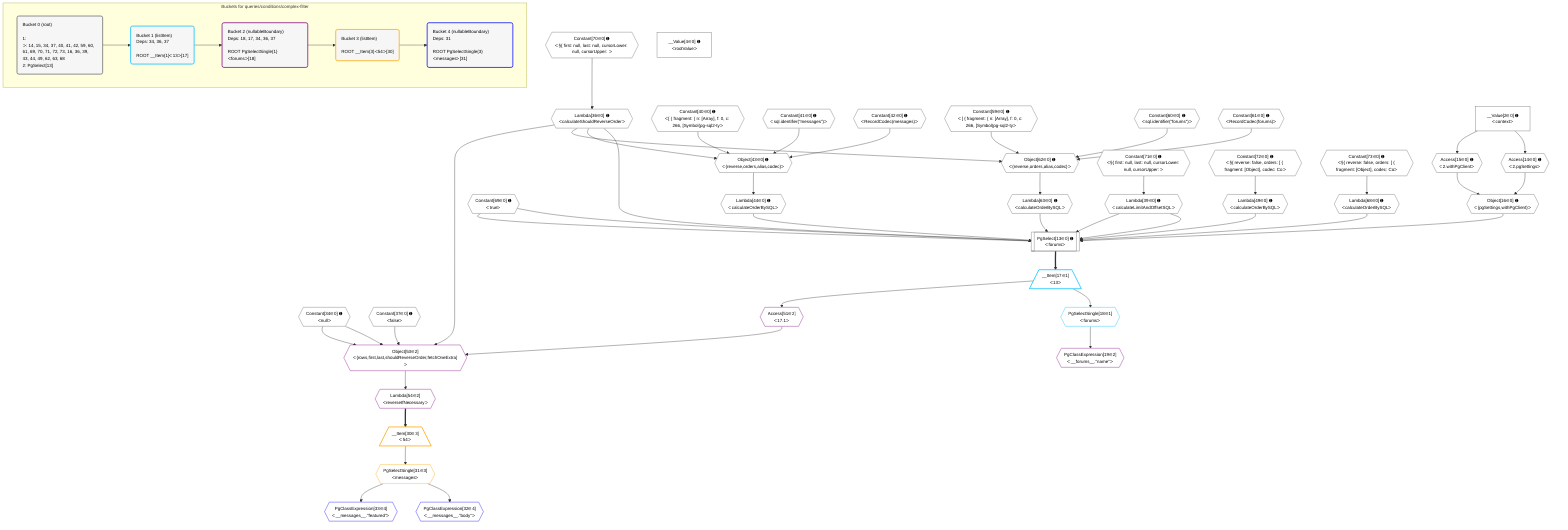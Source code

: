 %%{init: {'themeVariables': { 'fontSize': '12px'}}}%%
graph TD
    classDef path fill:#eee,stroke:#000,color:#000
    classDef plan fill:#fff,stroke-width:1px,color:#000
    classDef itemplan fill:#fff,stroke-width:2px,color:#000
    classDef unbatchedplan fill:#dff,stroke-width:1px,color:#000
    classDef sideeffectplan fill:#fcc,stroke-width:2px,color:#000
    classDef bucket fill:#f6f6f6,color:#000,stroke-width:2px,text-align:left


    %% plan dependencies
    PgSelect13[["PgSelect[13∈0] ➊<br />ᐸforumsᐳ"]]:::plan
    Object16{{"Object[16∈0] ➊<br />ᐸ{pgSettings,withPgClient}ᐳ"}}:::plan
    Constant69{{"Constant[69∈0] ➊<br />ᐸtrueᐳ"}}:::plan
    Lambda39{{"Lambda[39∈0] ➊<br />ᐸcalculateLimitAndOffsetSQLᐳ"}}:::plan
    Lambda44{{"Lambda[44∈0] ➊<br />ᐸcalculateOrderBySQLᐳ"}}:::plan
    Lambda49{{"Lambda[49∈0] ➊<br />ᐸcalculateOrderBySQLᐳ"}}:::plan
    Lambda36{{"Lambda[36∈0] ➊<br />ᐸcalculateShouldReverseOrderᐳ"}}:::plan
    Lambda63{{"Lambda[63∈0] ➊<br />ᐸcalculateOrderBySQLᐳ"}}:::plan
    Lambda68{{"Lambda[68∈0] ➊<br />ᐸcalculateOrderBySQLᐳ"}}:::plan
    Object16 & Constant69 & Constant69 & Lambda39 & Lambda44 & Lambda49 & Lambda36 & Lambda39 & Lambda63 & Lambda68 --> PgSelect13
    Object43{{"Object[43∈0] ➊<br />ᐸ{reverse,orders,alias,codec}ᐳ"}}:::plan
    Constant40{{"Constant[40∈0] ➊<br />ᐸ[ { fragment: { n: [Array], f: 0, c: 266, [Symbol(pg-sql2-tyᐳ"}}:::plan
    Constant41{{"Constant[41∈0] ➊<br />ᐸsql.identifier(”messages”)ᐳ"}}:::plan
    Constant42{{"Constant[42∈0] ➊<br />ᐸRecordCodec(messages)ᐳ"}}:::plan
    Lambda36 & Constant40 & Constant41 & Constant42 --> Object43
    Object62{{"Object[62∈0] ➊<br />ᐸ{reverse,orders,alias,codec}ᐳ"}}:::plan
    Constant59{{"Constant[59∈0] ➊<br />ᐸ[ { fragment: { n: [Array], f: 0, c: 266, [Symbol(pg-sql2-tyᐳ"}}:::plan
    Constant60{{"Constant[60∈0] ➊<br />ᐸsql.identifier(”forums”)ᐳ"}}:::plan
    Constant61{{"Constant[61∈0] ➊<br />ᐸRecordCodec(forums)ᐳ"}}:::plan
    Lambda36 & Constant59 & Constant60 & Constant61 --> Object62
    Access14{{"Access[14∈0] ➊<br />ᐸ2.pgSettingsᐳ"}}:::plan
    Access15{{"Access[15∈0] ➊<br />ᐸ2.withPgClientᐳ"}}:::plan
    Access14 & Access15 --> Object16
    __Value2["__Value[2∈0] ➊<br />ᐸcontextᐳ"]:::plan
    __Value2 --> Access14
    __Value2 --> Access15
    Constant70{{"Constant[70∈0] ➊<br />ᐸ§{ first: null, last: null, cursorLower: null, cursorUpper: ᐳ"}}:::plan
    Constant70 --> Lambda36
    Constant71{{"Constant[71∈0] ➊<br />ᐸ§{ first: null, last: null, cursorLower: null, cursorUpper: ᐳ"}}:::plan
    Constant71 --> Lambda39
    Object43 --> Lambda44
    Constant72{{"Constant[72∈0] ➊<br />ᐸ§{ reverse: false, orders: [ { fragment: [Object], codec: Coᐳ"}}:::plan
    Constant72 --> Lambda49
    Object62 --> Lambda63
    Constant73{{"Constant[73∈0] ➊<br />ᐸ§{ reverse: false, orders: [ { fragment: [Object], codec: Coᐳ"}}:::plan
    Constant73 --> Lambda68
    __Value4["__Value[4∈0] ➊<br />ᐸrootValueᐳ"]:::plan
    Constant34{{"Constant[34∈0] ➊<br />ᐸnullᐳ"}}:::plan
    Constant37{{"Constant[37∈0] ➊<br />ᐸfalseᐳ"}}:::plan
    __Item17[/"__Item[17∈1]<br />ᐸ13ᐳ"\]:::itemplan
    PgSelect13 ==> __Item17
    PgSelectSingle18{{"PgSelectSingle[18∈1]<br />ᐸforumsᐳ"}}:::plan
    __Item17 --> PgSelectSingle18
    Object53{{"Object[53∈2]<br />ᐸ{rows,first,last,shouldReverseOrder,fetchOneExtra}ᐳ"}}:::plan
    Access51{{"Access[51∈2]<br />ᐸ17.1ᐳ"}}:::plan
    Access51 & Constant34 & Constant34 & Lambda36 & Constant37 --> Object53
    PgClassExpression19{{"PgClassExpression[19∈2]<br />ᐸ__forums__.”name”ᐳ"}}:::plan
    PgSelectSingle18 --> PgClassExpression19
    __Item17 --> Access51
    Lambda54{{"Lambda[54∈2]<br />ᐸreverseIfNecessaryᐳ"}}:::plan
    Object53 --> Lambda54
    __Item30[/"__Item[30∈3]<br />ᐸ54ᐳ"\]:::itemplan
    Lambda54 ==> __Item30
    PgSelectSingle31{{"PgSelectSingle[31∈3]<br />ᐸmessagesᐳ"}}:::plan
    __Item30 --> PgSelectSingle31
    PgClassExpression32{{"PgClassExpression[32∈4]<br />ᐸ__messages__.”body”ᐳ"}}:::plan
    PgSelectSingle31 --> PgClassExpression32
    PgClassExpression33{{"PgClassExpression[33∈4]<br />ᐸ__messages__.”featured”ᐳ"}}:::plan
    PgSelectSingle31 --> PgClassExpression33

    %% define steps

    subgraph "Buckets for queries/conditions/complex-filter"
    Bucket0("Bucket 0 (root)<br /><br />1: <br />ᐳ: 14, 15, 34, 37, 40, 41, 42, 59, 60, 61, 69, 70, 71, 72, 73, 16, 36, 39, 43, 44, 49, 62, 63, 68<br />2: PgSelect[13]"):::bucket
    classDef bucket0 stroke:#696969
    class Bucket0,__Value2,__Value4,PgSelect13,Access14,Access15,Object16,Constant34,Lambda36,Constant37,Lambda39,Constant40,Constant41,Constant42,Object43,Lambda44,Lambda49,Constant59,Constant60,Constant61,Object62,Lambda63,Lambda68,Constant69,Constant70,Constant71,Constant72,Constant73 bucket0
    Bucket1("Bucket 1 (listItem)<br />Deps: 34, 36, 37<br /><br />ROOT __Item{1}ᐸ13ᐳ[17]"):::bucket
    classDef bucket1 stroke:#00bfff
    class Bucket1,__Item17,PgSelectSingle18 bucket1
    Bucket2("Bucket 2 (nullableBoundary)<br />Deps: 18, 17, 34, 36, 37<br /><br />ROOT PgSelectSingle{1}ᐸforumsᐳ[18]"):::bucket
    classDef bucket2 stroke:#7f007f
    class Bucket2,PgClassExpression19,Access51,Object53,Lambda54 bucket2
    Bucket3("Bucket 3 (listItem)<br /><br />ROOT __Item{3}ᐸ54ᐳ[30]"):::bucket
    classDef bucket3 stroke:#ffa500
    class Bucket3,__Item30,PgSelectSingle31 bucket3
    Bucket4("Bucket 4 (nullableBoundary)<br />Deps: 31<br /><br />ROOT PgSelectSingle{3}ᐸmessagesᐳ[31]"):::bucket
    classDef bucket4 stroke:#0000ff
    class Bucket4,PgClassExpression32,PgClassExpression33 bucket4
    Bucket0 --> Bucket1
    Bucket1 --> Bucket2
    Bucket2 --> Bucket3
    Bucket3 --> Bucket4
    end